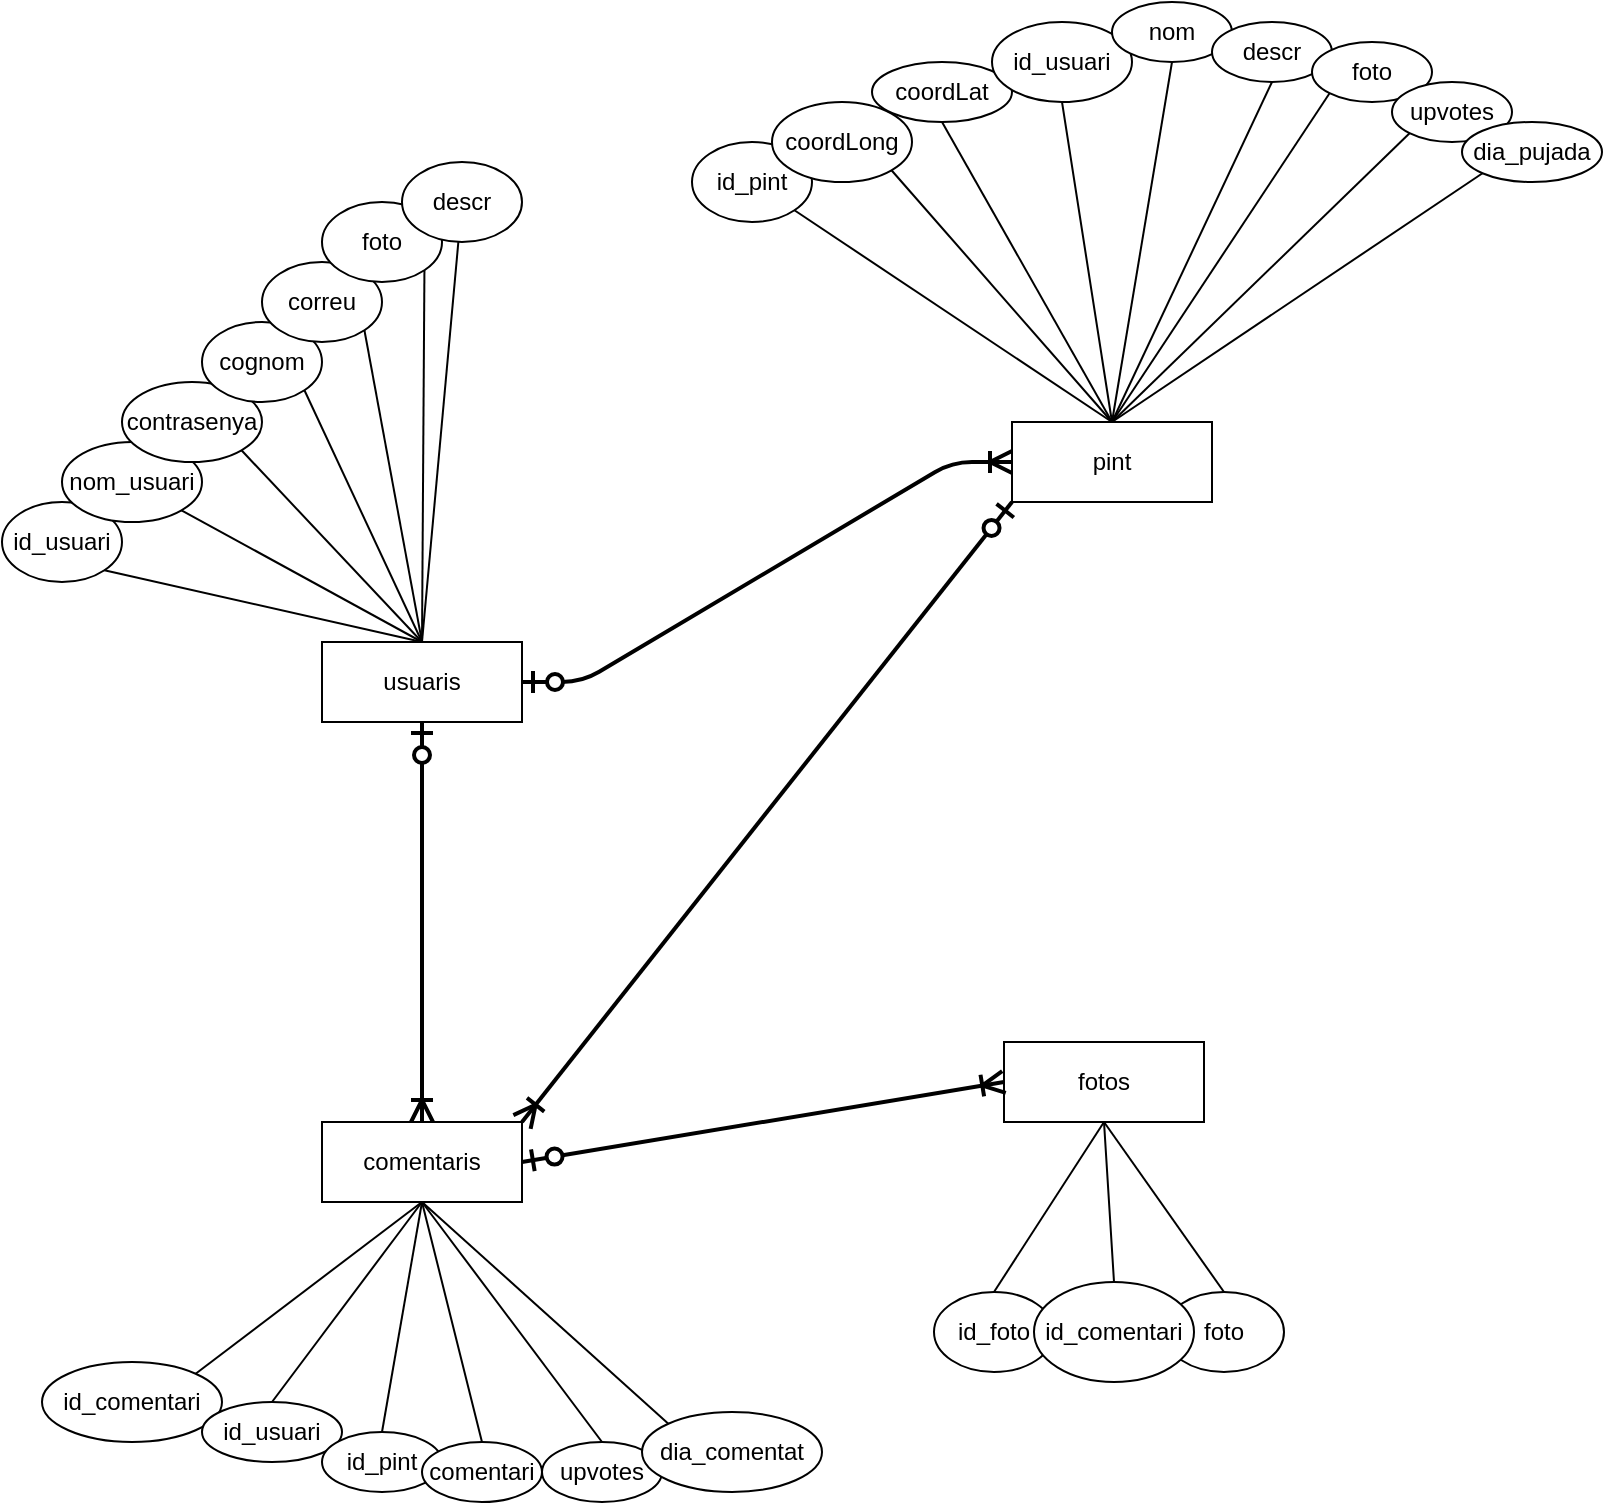 <mxfile version="12.5.4" type="device"><diagram id="af5XD5nMxldwQXyeMO3G" name="Page-1"><mxGraphModel dx="1397" dy="2779" grid="1" gridSize="10" guides="1" tooltips="1" connect="1" arrows="1" fold="1" page="1" pageScale="1" pageWidth="827" pageHeight="1169" math="0" shadow="0"><root><mxCell id="0"/><mxCell id="1" parent="0"/><mxCell id="TsUwWPTomKYqhx8nPa_I-55" value="foto" style="ellipse;whiteSpace=wrap;html=1;align=center;" vertex="1" parent="1"><mxGeometry x="441" y="585" width="60" height="40" as="geometry"/></mxCell><mxCell id="lpp2xAne5WVvhxAIrTEf-1" value="usuaris" style="whiteSpace=wrap;html=1;align=center;" parent="1" vertex="1"><mxGeometry x="20" y="260" width="100" height="40" as="geometry"/></mxCell><mxCell id="lpp2xAne5WVvhxAIrTEf-2" value="fotos" style="whiteSpace=wrap;html=1;align=center;" parent="1" vertex="1"><mxGeometry x="361" y="460" width="100" height="40" as="geometry"/></mxCell><mxCell id="lpp2xAne5WVvhxAIrTEf-3" value="comentaris" style="whiteSpace=wrap;html=1;align=center;" parent="1" vertex="1"><mxGeometry x="20" y="500" width="100" height="40" as="geometry"/></mxCell><mxCell id="lpp2xAne5WVvhxAIrTEf-4" value="pint" style="whiteSpace=wrap;html=1;align=center;" parent="1" vertex="1"><mxGeometry x="365" y="150" width="100" height="40" as="geometry"/></mxCell><mxCell id="lpp2xAne5WVvhxAIrTEf-5" value="id_usuari" style="ellipse;whiteSpace=wrap;html=1;align=center;" parent="1" vertex="1"><mxGeometry x="-140" y="190" width="60" height="40" as="geometry"/></mxCell><mxCell id="lpp2xAne5WVvhxAIrTEf-6" value="nom_usuari" style="ellipse;whiteSpace=wrap;html=1;align=center;" parent="1" vertex="1"><mxGeometry x="-110" y="160" width="70" height="40" as="geometry"/></mxCell><mxCell id="lpp2xAne5WVvhxAIrTEf-7" value="contrasenya" style="ellipse;whiteSpace=wrap;html=1;align=center;" parent="1" vertex="1"><mxGeometry x="-80" y="130" width="70" height="40" as="geometry"/></mxCell><mxCell id="lpp2xAne5WVvhxAIrTEf-9" value="cognom" style="ellipse;whiteSpace=wrap;html=1;align=center;" parent="1" vertex="1"><mxGeometry x="-40" y="100" width="60" height="40" as="geometry"/></mxCell><mxCell id="lpp2xAne5WVvhxAIrTEf-10" value="correu" style="ellipse;whiteSpace=wrap;html=1;align=center;" parent="1" vertex="1"><mxGeometry x="-10" y="70" width="60" height="40" as="geometry"/></mxCell><mxCell id="TsUwWPTomKYqhx8nPa_I-2" value="&lt;div&gt;id_pint&lt;/div&gt;" style="ellipse;whiteSpace=wrap;html=1;align=center;" vertex="1" parent="1"><mxGeometry x="205" y="10" width="60" height="40" as="geometry"/></mxCell><mxCell id="TsUwWPTomKYqhx8nPa_I-4" value="coordLong" style="ellipse;whiteSpace=wrap;html=1;align=center;" vertex="1" parent="1"><mxGeometry x="245" y="-10" width="70" height="40" as="geometry"/></mxCell><mxCell id="TsUwWPTomKYqhx8nPa_I-6" value="coordLat" style="ellipse;whiteSpace=wrap;html=1;align=center;" vertex="1" parent="1"><mxGeometry x="295" y="-30" width="70" height="30" as="geometry"/></mxCell><mxCell id="TsUwWPTomKYqhx8nPa_I-7" value="id_usuari" style="ellipse;whiteSpace=wrap;html=1;align=center;" vertex="1" parent="1"><mxGeometry x="355" y="-50" width="70" height="40" as="geometry"/></mxCell><mxCell id="TsUwWPTomKYqhx8nPa_I-10" value="nom" style="ellipse;whiteSpace=wrap;html=1;align=center;" vertex="1" parent="1"><mxGeometry x="415" y="-60" width="60" height="30" as="geometry"/></mxCell><mxCell id="TsUwWPTomKYqhx8nPa_I-11" value="descr" style="ellipse;whiteSpace=wrap;html=1;align=center;" vertex="1" parent="1"><mxGeometry x="465" y="-50" width="60" height="30" as="geometry"/></mxCell><mxCell id="TsUwWPTomKYqhx8nPa_I-12" value="foto" style="ellipse;whiteSpace=wrap;html=1;align=center;" vertex="1" parent="1"><mxGeometry x="515" y="-40" width="60" height="30" as="geometry"/></mxCell><mxCell id="TsUwWPTomKYqhx8nPa_I-15" value="upvotes" style="ellipse;whiteSpace=wrap;html=1;align=center;" vertex="1" parent="1"><mxGeometry x="555" y="-20" width="60" height="30" as="geometry"/></mxCell><mxCell id="TsUwWPTomKYqhx8nPa_I-16" value="dia_pujada" style="ellipse;whiteSpace=wrap;html=1;align=center;" vertex="1" parent="1"><mxGeometry x="590" width="70" height="30" as="geometry"/></mxCell><mxCell id="lpp2xAne5WVvhxAIrTEf-8" value="foto" style="ellipse;whiteSpace=wrap;html=1;align=center;" parent="1" vertex="1"><mxGeometry x="20" y="40" width="60" height="40" as="geometry"/></mxCell><mxCell id="TsUwWPTomKYqhx8nPa_I-18" style="rounded=0;orthogonalLoop=1;jettySize=auto;html=1;endArrow=none;endFill=0;entryX=0.5;entryY=0;entryDx=0;entryDy=0;" edge="1" parent="1" source="lpp2xAne5WVvhxAIrTEf-11" target="lpp2xAne5WVvhxAIrTEf-1"><mxGeometry relative="1" as="geometry"><mxPoint x="80" y="210" as="targetPoint"/></mxGeometry></mxCell><mxCell id="lpp2xAne5WVvhxAIrTEf-11" value="descr" style="ellipse;whiteSpace=wrap;html=1;align=center;" parent="1" vertex="1"><mxGeometry x="60" y="20" width="60" height="40" as="geometry"/></mxCell><mxCell id="TsUwWPTomKYqhx8nPa_I-19" style="rounded=0;orthogonalLoop=1;jettySize=auto;html=1;endArrow=none;endFill=0;entryX=0.5;entryY=0;entryDx=0;entryDy=0;exitX=1;exitY=1;exitDx=0;exitDy=0;" edge="1" parent="1" source="lpp2xAne5WVvhxAIrTEf-8" target="lpp2xAne5WVvhxAIrTEf-1"><mxGeometry relative="1" as="geometry"><mxPoint x="80" y="210" as="targetPoint"/><mxPoint x="72.844" y="59.91" as="sourcePoint"/></mxGeometry></mxCell><mxCell id="TsUwWPTomKYqhx8nPa_I-20" style="rounded=0;orthogonalLoop=1;jettySize=auto;html=1;endArrow=none;endFill=0;exitX=1;exitY=1;exitDx=0;exitDy=0;entryX=0.5;entryY=0;entryDx=0;entryDy=0;" edge="1" parent="1" source="lpp2xAne5WVvhxAIrTEf-10" target="lpp2xAne5WVvhxAIrTEf-1"><mxGeometry relative="1" as="geometry"><mxPoint x="80" y="210" as="targetPoint"/><mxPoint x="82.844" y="69.91" as="sourcePoint"/></mxGeometry></mxCell><mxCell id="TsUwWPTomKYqhx8nPa_I-21" style="rounded=0;orthogonalLoop=1;jettySize=auto;html=1;endArrow=none;endFill=0;entryX=0.5;entryY=0;entryDx=0;entryDy=0;exitX=1;exitY=1;exitDx=0;exitDy=0;" edge="1" parent="1" source="lpp2xAne5WVvhxAIrTEf-9" target="lpp2xAne5WVvhxAIrTEf-1"><mxGeometry relative="1" as="geometry"><mxPoint x="80" y="210" as="targetPoint"/><mxPoint x="92.844" y="79.91" as="sourcePoint"/></mxGeometry></mxCell><mxCell id="TsUwWPTomKYqhx8nPa_I-22" style="rounded=0;orthogonalLoop=1;jettySize=auto;html=1;endArrow=none;endFill=0;entryX=0.5;entryY=0;entryDx=0;entryDy=0;exitX=1;exitY=1;exitDx=0;exitDy=0;" edge="1" parent="1" source="lpp2xAne5WVvhxAIrTEf-7" target="lpp2xAne5WVvhxAIrTEf-1"><mxGeometry relative="1" as="geometry"><mxPoint x="80" y="210" as="targetPoint"/><mxPoint x="102.844" y="89.91" as="sourcePoint"/></mxGeometry></mxCell><mxCell id="TsUwWPTomKYqhx8nPa_I-23" style="rounded=0;orthogonalLoop=1;jettySize=auto;html=1;endArrow=none;endFill=0;entryX=0.5;entryY=0;entryDx=0;entryDy=0;exitX=1;exitY=1;exitDx=0;exitDy=0;" edge="1" parent="1" source="lpp2xAne5WVvhxAIrTEf-6" target="lpp2xAne5WVvhxAIrTEf-1"><mxGeometry relative="1" as="geometry"><mxPoint x="80" y="210" as="targetPoint"/><mxPoint x="112.844" y="99.91" as="sourcePoint"/></mxGeometry></mxCell><mxCell id="TsUwWPTomKYqhx8nPa_I-24" style="rounded=0;orthogonalLoop=1;jettySize=auto;html=1;endArrow=none;endFill=0;entryX=0.5;entryY=0;entryDx=0;entryDy=0;exitX=1;exitY=1;exitDx=0;exitDy=0;" edge="1" parent="1" source="lpp2xAne5WVvhxAIrTEf-5" target="lpp2xAne5WVvhxAIrTEf-1"><mxGeometry relative="1" as="geometry"><mxPoint x="80" y="210" as="targetPoint"/><mxPoint x="122.844" y="109.91" as="sourcePoint"/></mxGeometry></mxCell><mxCell id="TsUwWPTomKYqhx8nPa_I-29" style="rounded=0;orthogonalLoop=1;jettySize=auto;html=1;endArrow=none;endFill=0;entryX=0.5;entryY=0;entryDx=0;entryDy=0;exitX=1;exitY=1;exitDx=0;exitDy=0;" edge="1" parent="1" source="TsUwWPTomKYqhx8nPa_I-2" target="lpp2xAne5WVvhxAIrTEf-4"><mxGeometry relative="1" as="geometry"><mxPoint x="392.16" y="190.09" as="targetPoint"/><mxPoint x="345" y="100" as="sourcePoint"/></mxGeometry></mxCell><mxCell id="TsUwWPTomKYqhx8nPa_I-30" style="rounded=0;orthogonalLoop=1;jettySize=auto;html=1;endArrow=none;endFill=0;entryX=0.5;entryY=0;entryDx=0;entryDy=0;exitX=1;exitY=1;exitDx=0;exitDy=0;" edge="1" parent="1" source="TsUwWPTomKYqhx8nPa_I-4" target="lpp2xAne5WVvhxAIrTEf-4"><mxGeometry relative="1" as="geometry"><mxPoint x="385" y="190" as="targetPoint"/><mxPoint x="385" y="80" as="sourcePoint"/></mxGeometry></mxCell><mxCell id="TsUwWPTomKYqhx8nPa_I-31" style="rounded=0;orthogonalLoop=1;jettySize=auto;html=1;endArrow=none;endFill=0;entryX=0.5;entryY=0;entryDx=0;entryDy=0;exitX=0.5;exitY=1;exitDx=0;exitDy=0;" edge="1" parent="1" source="TsUwWPTomKYqhx8nPa_I-6" target="lpp2xAne5WVvhxAIrTEf-4"><mxGeometry relative="1" as="geometry"><mxPoint x="395" y="200" as="targetPoint"/><mxPoint x="395" y="90" as="sourcePoint"/></mxGeometry></mxCell><mxCell id="TsUwWPTomKYqhx8nPa_I-32" style="rounded=0;orthogonalLoop=1;jettySize=auto;html=1;endArrow=none;endFill=0;entryX=0.5;entryY=0;entryDx=0;entryDy=0;exitX=0.5;exitY=1;exitDx=0;exitDy=0;" edge="1" parent="1" source="TsUwWPTomKYqhx8nPa_I-7" target="lpp2xAne5WVvhxAIrTEf-4"><mxGeometry relative="1" as="geometry"><mxPoint x="405" y="210" as="targetPoint"/><mxPoint x="405" y="100" as="sourcePoint"/></mxGeometry></mxCell><mxCell id="TsUwWPTomKYqhx8nPa_I-33" style="rounded=0;orthogonalLoop=1;jettySize=auto;html=1;endArrow=none;endFill=0;entryX=0.5;entryY=0;entryDx=0;entryDy=0;exitX=0.5;exitY=1;exitDx=0;exitDy=0;" edge="1" parent="1" source="TsUwWPTomKYqhx8nPa_I-10" target="lpp2xAne5WVvhxAIrTEf-4"><mxGeometry relative="1" as="geometry"><mxPoint x="415" y="220" as="targetPoint"/><mxPoint x="415" y="110" as="sourcePoint"/></mxGeometry></mxCell><mxCell id="TsUwWPTomKYqhx8nPa_I-34" style="rounded=0;orthogonalLoop=1;jettySize=auto;html=1;endArrow=none;endFill=0;entryX=0.5;entryY=0;entryDx=0;entryDy=0;exitX=0;exitY=1;exitDx=0;exitDy=0;" edge="1" parent="1" source="TsUwWPTomKYqhx8nPa_I-16" target="lpp2xAne5WVvhxAIrTEf-4"><mxGeometry relative="1" as="geometry"><mxPoint x="385" y="190" as="targetPoint"/><mxPoint x="523.787" y="164.142" as="sourcePoint"/></mxGeometry></mxCell><mxCell id="TsUwWPTomKYqhx8nPa_I-35" style="rounded=0;orthogonalLoop=1;jettySize=auto;html=1;endArrow=none;endFill=0;entryX=0.5;entryY=0;entryDx=0;entryDy=0;exitX=0;exitY=1;exitDx=0;exitDy=0;" edge="1" parent="1" source="TsUwWPTomKYqhx8nPa_I-15" target="lpp2xAne5WVvhxAIrTEf-4"><mxGeometry relative="1" as="geometry"><mxPoint x="385" y="230" as="targetPoint"/><mxPoint x="410" y="310" as="sourcePoint"/></mxGeometry></mxCell><mxCell id="TsUwWPTomKYqhx8nPa_I-36" style="rounded=0;orthogonalLoop=1;jettySize=auto;html=1;endArrow=none;endFill=0;exitX=0;exitY=1;exitDx=0;exitDy=0;entryX=0.5;entryY=0;entryDx=0;entryDy=0;" edge="1" parent="1" source="TsUwWPTomKYqhx8nPa_I-12" target="lpp2xAne5WVvhxAIrTEf-4"><mxGeometry relative="1" as="geometry"><mxPoint x="417" y="250" as="targetPoint"/><mxPoint x="420" y="320" as="sourcePoint"/></mxGeometry></mxCell><mxCell id="TsUwWPTomKYqhx8nPa_I-37" style="rounded=0;orthogonalLoop=1;jettySize=auto;html=1;endArrow=none;endFill=0;entryX=0.5;entryY=0;entryDx=0;entryDy=0;exitX=0.5;exitY=1;exitDx=0;exitDy=0;" edge="1" parent="1" source="TsUwWPTomKYqhx8nPa_I-11" target="lpp2xAne5WVvhxAIrTEf-4"><mxGeometry relative="1" as="geometry"><mxPoint x="405" y="250" as="targetPoint"/><mxPoint x="430" y="330" as="sourcePoint"/></mxGeometry></mxCell><mxCell id="TsUwWPTomKYqhx8nPa_I-41" value="id_comentari" style="ellipse;whiteSpace=wrap;html=1;align=center;" vertex="1" parent="1"><mxGeometry x="-120" y="620" width="90" height="40" as="geometry"/></mxCell><mxCell id="TsUwWPTomKYqhx8nPa_I-42" value="id_usuari" style="ellipse;whiteSpace=wrap;html=1;align=center;" vertex="1" parent="1"><mxGeometry x="-40" y="640" width="70" height="30" as="geometry"/></mxCell><mxCell id="TsUwWPTomKYqhx8nPa_I-43" value="id_pint" style="ellipse;whiteSpace=wrap;html=1;align=center;" vertex="1" parent="1"><mxGeometry x="20" y="655" width="60" height="30" as="geometry"/></mxCell><mxCell id="TsUwWPTomKYqhx8nPa_I-44" value="comentari" style="ellipse;whiteSpace=wrap;html=1;align=center;" vertex="1" parent="1"><mxGeometry x="70" y="660" width="60" height="30" as="geometry"/></mxCell><mxCell id="TsUwWPTomKYqhx8nPa_I-45" value="upvotes" style="ellipse;whiteSpace=wrap;html=1;align=center;" vertex="1" parent="1"><mxGeometry x="130" y="660" width="60" height="30" as="geometry"/></mxCell><mxCell id="TsUwWPTomKYqhx8nPa_I-46" value="dia_comentat" style="ellipse;whiteSpace=wrap;html=1;align=center;" vertex="1" parent="1"><mxGeometry x="180" y="645" width="90" height="40" as="geometry"/></mxCell><mxCell id="TsUwWPTomKYqhx8nPa_I-47" style="rounded=0;orthogonalLoop=1;jettySize=auto;html=1;endArrow=none;endFill=0;entryX=1;entryY=0;entryDx=0;entryDy=0;exitX=0.5;exitY=1;exitDx=0;exitDy=0;" edge="1" parent="1" source="lpp2xAne5WVvhxAIrTEf-3" target="TsUwWPTomKYqhx8nPa_I-41"><mxGeometry relative="1" as="geometry"><mxPoint x="-149.39" y="742.93" as="targetPoint"/><mxPoint x="-10.603" y="717.072" as="sourcePoint"/></mxGeometry></mxCell><mxCell id="TsUwWPTomKYqhx8nPa_I-48" style="rounded=0;orthogonalLoop=1;jettySize=auto;html=1;endArrow=none;endFill=0;entryX=0.5;entryY=0;entryDx=0;entryDy=0;exitX=0.5;exitY=1;exitDx=0;exitDy=0;" edge="1" parent="1" source="lpp2xAne5WVvhxAIrTEf-3" target="TsUwWPTomKYqhx8nPa_I-42"><mxGeometry relative="1" as="geometry"><mxPoint x="-65" y="690" as="targetPoint"/><mxPoint x="-70" y="770" as="sourcePoint"/></mxGeometry></mxCell><mxCell id="TsUwWPTomKYqhx8nPa_I-49" style="rounded=0;orthogonalLoop=1;jettySize=auto;html=1;endArrow=none;endFill=0;entryX=0.5;entryY=0;entryDx=0;entryDy=0;exitX=0.5;exitY=1;exitDx=0;exitDy=0;" edge="1" parent="1" source="lpp2xAne5WVvhxAIrTEf-3" target="TsUwWPTomKYqhx8nPa_I-43"><mxGeometry relative="1" as="geometry"><mxPoint x="-39.749" y="704.142" as="targetPoint"/><mxPoint x="-70" y="770" as="sourcePoint"/></mxGeometry></mxCell><mxCell id="TsUwWPTomKYqhx8nPa_I-50" style="rounded=0;orthogonalLoop=1;jettySize=auto;html=1;endArrow=none;endFill=0;entryX=0.5;entryY=0;entryDx=0;entryDy=0;exitX=0.5;exitY=1;exitDx=0;exitDy=0;" edge="1" parent="1" source="lpp2xAne5WVvhxAIrTEf-3" target="TsUwWPTomKYqhx8nPa_I-44"><mxGeometry relative="1" as="geometry"><mxPoint x="18.787" y="724.142" as="targetPoint"/><mxPoint x="-70" y="770" as="sourcePoint"/></mxGeometry></mxCell><mxCell id="TsUwWPTomKYqhx8nPa_I-51" style="rounded=0;orthogonalLoop=1;jettySize=auto;html=1;endArrow=none;endFill=0;entryX=0.5;entryY=0;entryDx=0;entryDy=0;exitX=0.5;exitY=1;exitDx=0;exitDy=0;" edge="1" parent="1" source="lpp2xAne5WVvhxAIrTEf-3" target="TsUwWPTomKYqhx8nPa_I-45"><mxGeometry relative="1" as="geometry"><mxPoint x="48.787" y="754.142" as="targetPoint"/><mxPoint x="-70" y="770" as="sourcePoint"/></mxGeometry></mxCell><mxCell id="TsUwWPTomKYqhx8nPa_I-52" style="rounded=0;orthogonalLoop=1;jettySize=auto;html=1;endArrow=none;endFill=0;entryX=0;entryY=0;entryDx=0;entryDy=0;exitX=0.5;exitY=1;exitDx=0;exitDy=0;" edge="1" parent="1" source="lpp2xAne5WVvhxAIrTEf-3" target="TsUwWPTomKYqhx8nPa_I-46"><mxGeometry relative="1" as="geometry"><mxPoint x="68.787" y="784.142" as="targetPoint"/><mxPoint x="-70" y="770" as="sourcePoint"/></mxGeometry></mxCell><mxCell id="TsUwWPTomKYqhx8nPa_I-53" value="id_foto" style="ellipse;whiteSpace=wrap;html=1;align=center;" vertex="1" parent="1"><mxGeometry x="326" y="585" width="60" height="40" as="geometry"/></mxCell><mxCell id="TsUwWPTomKYqhx8nPa_I-54" value="id_comentari" style="ellipse;whiteSpace=wrap;html=1;align=center;" vertex="1" parent="1"><mxGeometry x="376" y="580" width="80" height="50" as="geometry"/></mxCell><mxCell id="TsUwWPTomKYqhx8nPa_I-57" style="rounded=0;orthogonalLoop=1;jettySize=auto;html=1;endArrow=none;endFill=0;entryX=0.5;entryY=0;entryDx=0;entryDy=0;exitX=0.5;exitY=1;exitDx=0;exitDy=0;" edge="1" parent="1" source="lpp2xAne5WVvhxAIrTEf-2" target="TsUwWPTomKYqhx8nPa_I-53"><mxGeometry relative="1" as="geometry"><mxPoint x="446" y="130" as="targetPoint"/><mxPoint x="491" y="220" as="sourcePoint"/></mxGeometry></mxCell><mxCell id="TsUwWPTomKYqhx8nPa_I-58" style="rounded=0;orthogonalLoop=1;jettySize=auto;html=1;endArrow=none;endFill=0;entryX=0.5;entryY=0;entryDx=0;entryDy=0;exitX=0.5;exitY=1;exitDx=0;exitDy=0;" edge="1" parent="1" source="lpp2xAne5WVvhxAIrTEf-2" target="TsUwWPTomKYqhx8nPa_I-54"><mxGeometry relative="1" as="geometry"><mxPoint x="312.213" y="515.858" as="targetPoint"/><mxPoint x="421" y="510" as="sourcePoint"/></mxGeometry></mxCell><mxCell id="TsUwWPTomKYqhx8nPa_I-59" style="rounded=0;orthogonalLoop=1;jettySize=auto;html=1;endArrow=none;endFill=0;entryX=0.5;entryY=0;entryDx=0;entryDy=0;exitX=0.5;exitY=1;exitDx=0;exitDy=0;" edge="1" parent="1" source="lpp2xAne5WVvhxAIrTEf-2" target="TsUwWPTomKYqhx8nPa_I-55"><mxGeometry relative="1" as="geometry"><mxPoint x="369.284" y="537.322" as="targetPoint"/><mxPoint x="421" y="510" as="sourcePoint"/></mxGeometry></mxCell><mxCell id="TsUwWPTomKYqhx8nPa_I-72" value="" style="edgeStyle=entityRelationEdgeStyle;fontSize=12;html=1;endArrow=ERoneToMany;startArrow=ERzeroToOne;exitX=1;exitY=0.5;exitDx=0;exitDy=0;entryX=0;entryY=0.5;entryDx=0;entryDy=0;strokeWidth=2;endSize=8;startSize=8;" edge="1" parent="1" source="lpp2xAne5WVvhxAIrTEf-1" target="lpp2xAne5WVvhxAIrTEf-4"><mxGeometry width="100" height="100" relative="1" as="geometry"><mxPoint x="230" y="380" as="sourcePoint"/><mxPoint x="330" y="280" as="targetPoint"/></mxGeometry></mxCell><mxCell id="TsUwWPTomKYqhx8nPa_I-73" value="" style="fontSize=12;html=1;endArrow=ERoneToMany;startArrow=ERzeroToOne;entryX=1;entryY=0;entryDx=0;entryDy=0;strokeWidth=2;endSize=8;startSize=8;exitX=0;exitY=1;exitDx=0;exitDy=0;" edge="1" parent="1" source="lpp2xAne5WVvhxAIrTEf-4" target="lpp2xAne5WVvhxAIrTEf-3"><mxGeometry width="100" height="100" relative="1" as="geometry"><mxPoint x="270" y="270" as="sourcePoint"/><mxPoint x="395" y="330" as="targetPoint"/></mxGeometry></mxCell><mxCell id="TsUwWPTomKYqhx8nPa_I-74" value="" style="fontSize=12;html=1;endArrow=ERoneToMany;startArrow=ERzeroToOne;strokeWidth=2;endSize=8;startSize=8;exitX=0.5;exitY=1;exitDx=0;exitDy=0;entryX=0.5;entryY=0;entryDx=0;entryDy=0;" edge="1" parent="1" source="lpp2xAne5WVvhxAIrTEf-1" target="lpp2xAne5WVvhxAIrTEf-3"><mxGeometry width="100" height="100" relative="1" as="geometry"><mxPoint x="30" y="390" as="sourcePoint"/><mxPoint x="110" y="410" as="targetPoint"/></mxGeometry></mxCell><mxCell id="TsUwWPTomKYqhx8nPa_I-76" value="" style="fontSize=12;html=1;endArrow=ERoneToMany;startArrow=ERzeroToOne;entryX=0;entryY=0.5;entryDx=0;entryDy=0;strokeWidth=2;endSize=8;startSize=8;exitX=1;exitY=0.5;exitDx=0;exitDy=0;" edge="1" parent="1" source="lpp2xAne5WVvhxAIrTEf-3" target="lpp2xAne5WVvhxAIrTEf-2"><mxGeometry width="100" height="100" relative="1" as="geometry"><mxPoint x="441" y="250" as="sourcePoint"/><mxPoint x="196" y="560" as="targetPoint"/></mxGeometry></mxCell></root></mxGraphModel></diagram></mxfile>